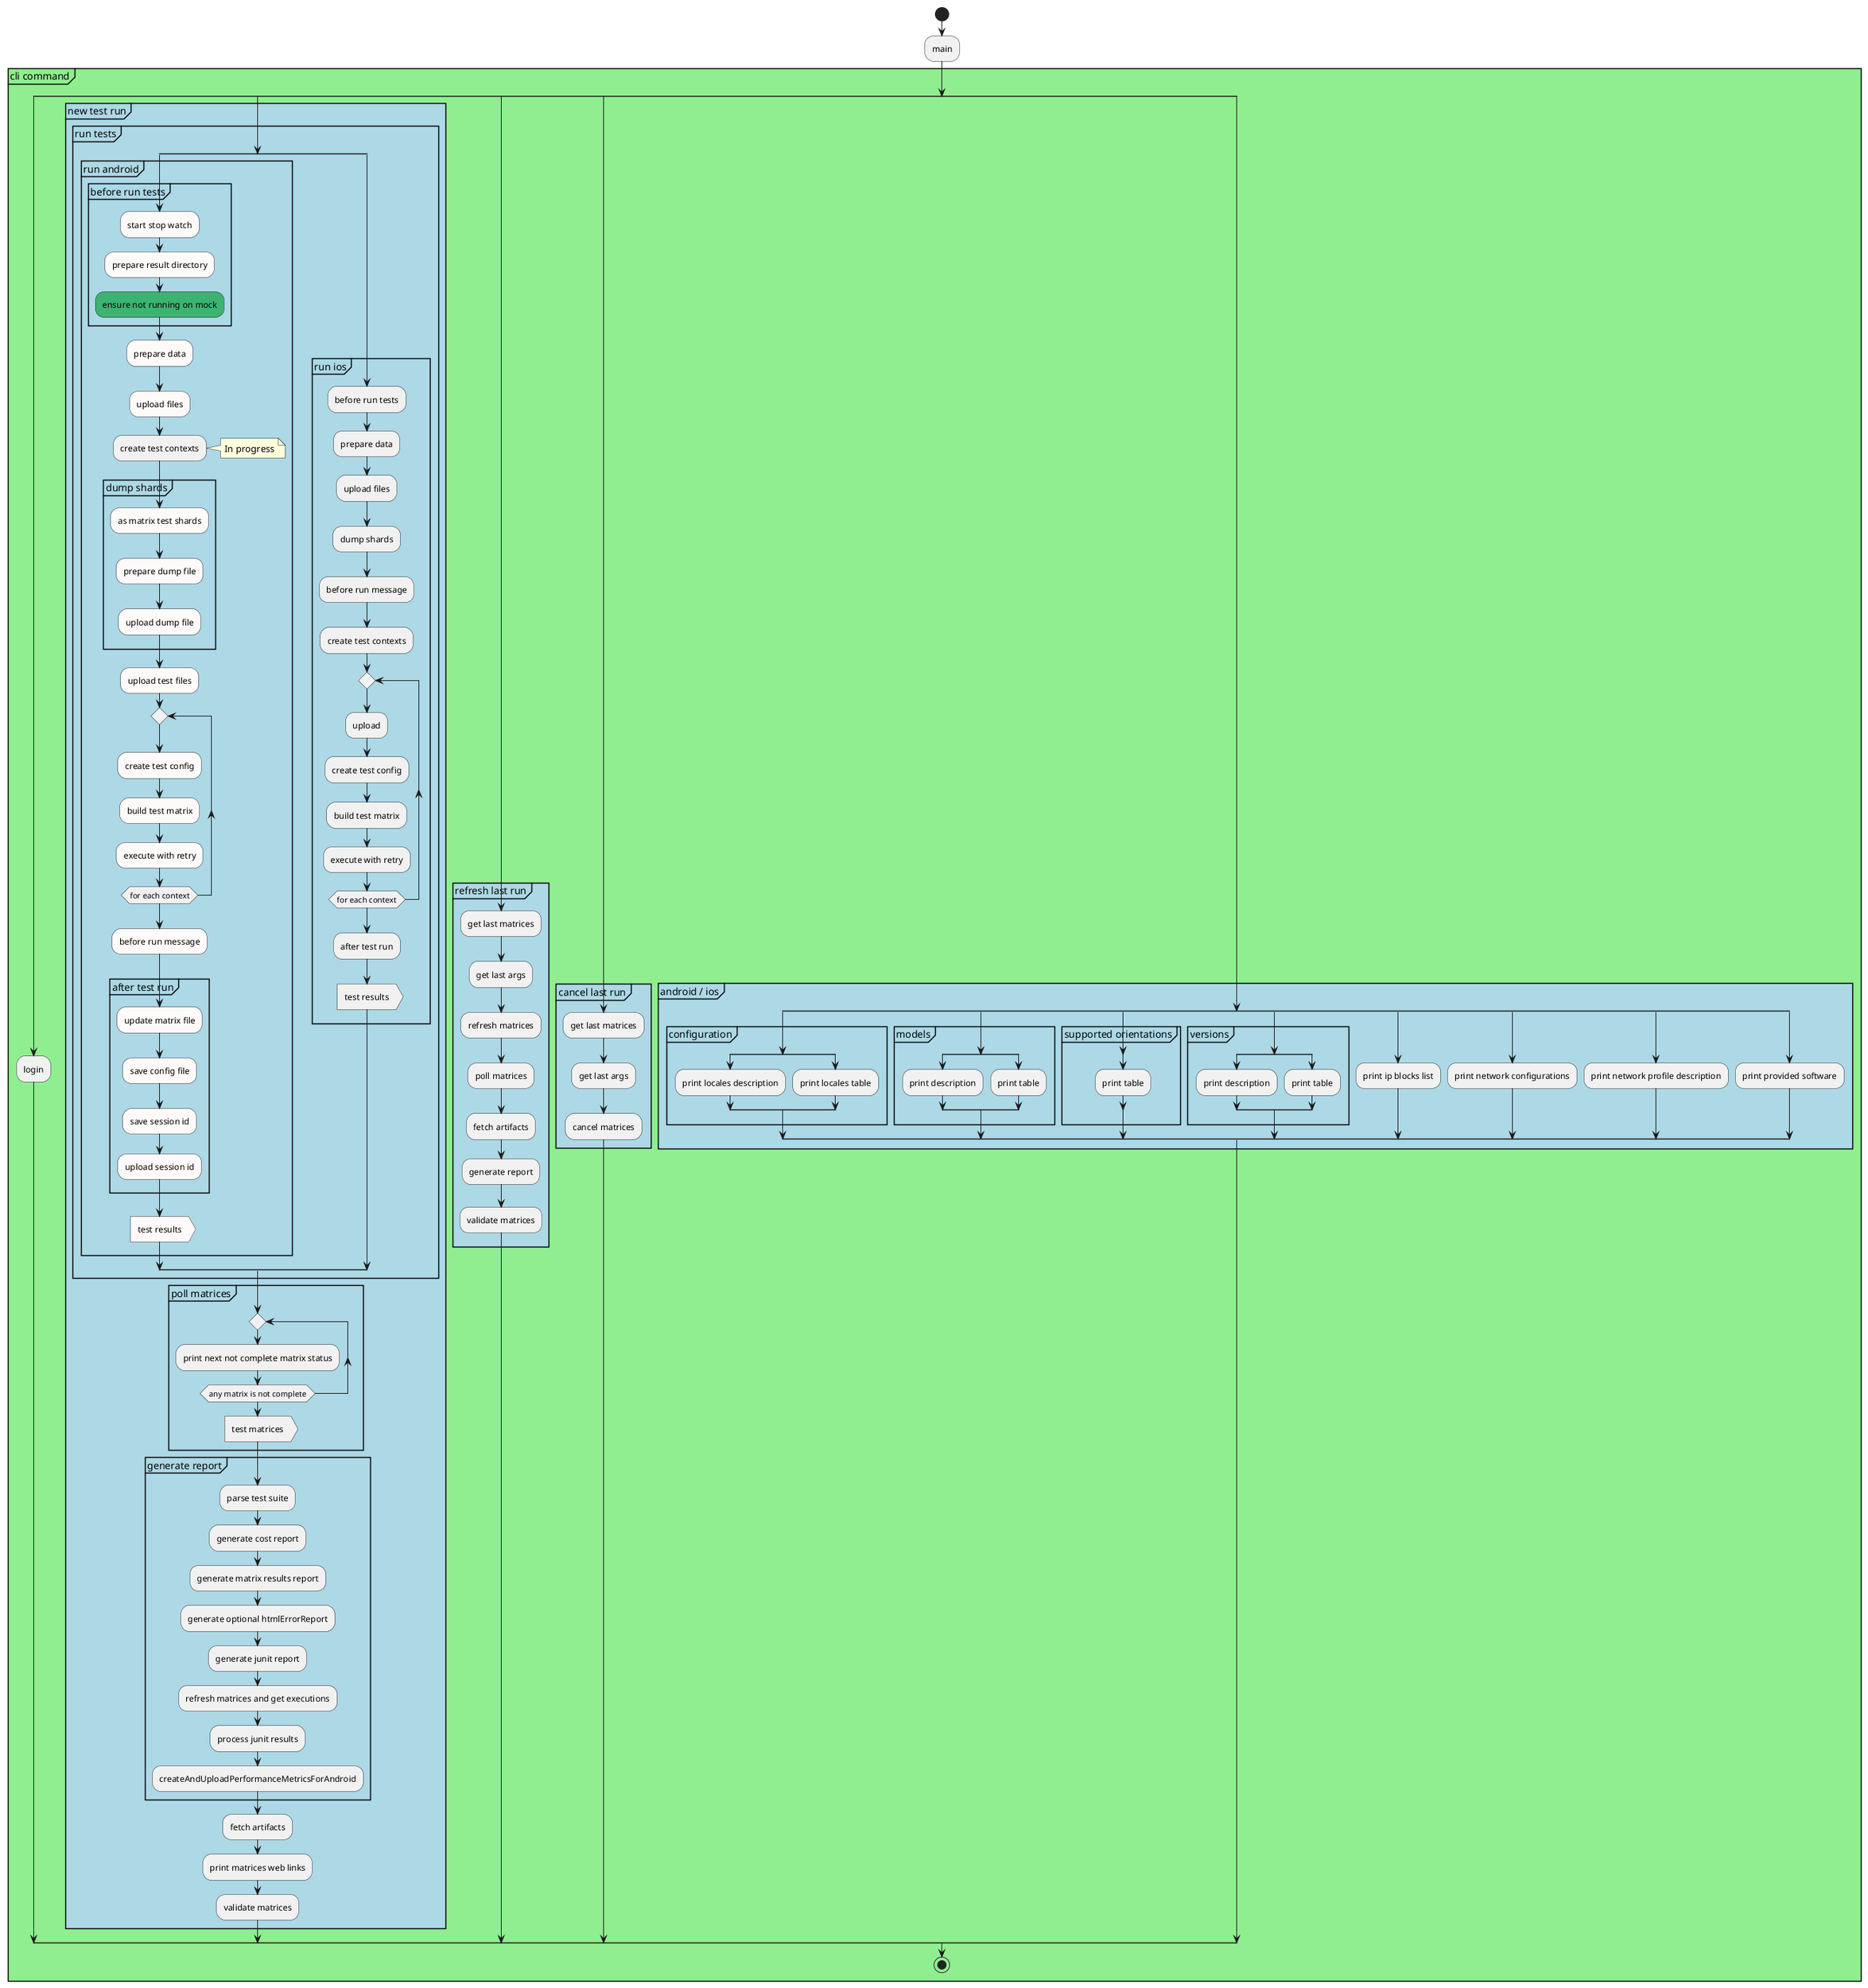 @startuml
'https://plantuml.com/activity-diagram-beta

start
:main;
partition "cli command" #LightGreen {
split

:login;

split again
partition "new test run" #LightBlue  {
partition "run tests" #LightBlue {

split
partition "run android" #LightBlue {
partition "before run tests" #LightBlue {
#snow:start stop watch;
#snow:prepare result directory;
#MediumSeaGreen:ensure not running on mock;
}
'na pewno atomowe, sklada sie z kilku krokow w sumie ale to raczej nie problem
'jesli przyjmujemy tez pokazywanie google api to w taki razie czy nie powinno byc na jakiś kolor?
'mamy tak naprawde 3 obiekty stricte zwiazane z api ftl GcTesting, GcStorage, GcTOolResults
'oznaczac je na jakis inny kolor?
#snow:prepare data;
#snow:upload files;
:create test contexts;
note right: In progress
partition "dump shards" #LightBlue {
#snow:as matrix test shards;
'rozbic na ify? (brzydki json)
#snow:prepare dump file;
#snow:upload dump file;
}
#snow:upload test files;
repeat
#snow:create test config;
#snow:build test matrix;
#snow:execute with retry;
repeat while (for each context)
#snow:before run message;
partition "after test run" #LightBlue {
#snow:update matrix file;
#snow:save config file;
#snow:save session id;
#snow:upload session id;
}
#snow:test results>
}

split again
partition "run ios" #LightBlue {
:before run tests;
:prepare data;
:upload files;
:dump shards;
:before run message;
:create test contexts;
repeat
:upload;
:create test config;
:build test matrix;
:execute with retry;
repeat while (for each context)
:after test run;
:test results>
}

end split
}

partition "poll matrices" #LightBlue {
repeat
:print next not complete matrix status;
repeat while (any matrix is not complete)
:test matrices>
}
partition "generate report" #LightBlue {
:parse test suite;
:generate cost report;
:generate matrix results report;
:generate optional htmlErrorReport;
:generate junit report;
:refresh matrices and get executions;
:process junit results;
:createAndUploadPerformanceMetricsForAndroid;

}
:fetch artifacts;
:print matrices web links;
:validate matrices;
}



split again
partition "refresh last run" #LightBlue {
:get last matrices;
:get last args;
:refresh matrices;
:poll matrices;
:fetch artifacts;
:generate report;
:validate matrices;
}



split again
partition "cancel last run" #LightBlue {
:get last matrices;
:get last args;
:cancel matrices;
}



split again
partition "android / ios" #LightBlue {
split


partition "configuration" #LightBlue {
split
:print locales description;
split again
:print locales table;
split end
}

split again
partition "models" #LightBlue {
split
:print description;
split again
:print table;
split end
}

split again
partition "supported orientations" #LightBlue {
split
:print table;
split end
}

split again
partition "versions" #LightBlue {
split
:print description;
split again
:print table;
split end
}


split again
:print ip blocks list;

split again
:print network configurations;

split again
:print network profile description;

split again
:print provided software;

end split
}
end split
stop

@enduml
